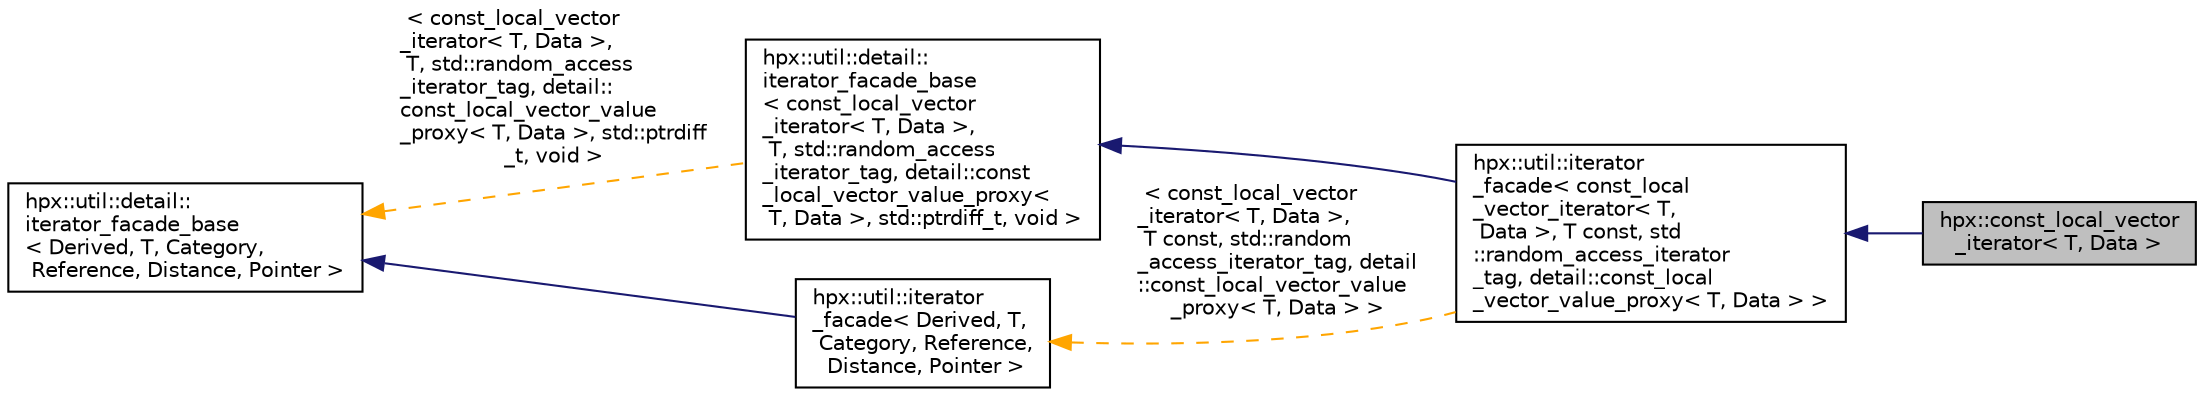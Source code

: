 digraph "hpx::const_local_vector_iterator&lt; T, Data &gt;"
{
  edge [fontname="Helvetica",fontsize="10",labelfontname="Helvetica",labelfontsize="10"];
  node [fontname="Helvetica",fontsize="10",shape=record];
  rankdir="LR";
  Node0 [label="hpx::const_local_vector\l_iterator\< T, Data \>",height=0.2,width=0.4,color="black", fillcolor="grey75", style="filled", fontcolor="black"];
  Node1 -> Node0 [dir="back",color="midnightblue",fontsize="10",style="solid",fontname="Helvetica"];
  Node1 [label="hpx::util::iterator\l_facade\< const_local\l_vector_iterator\< T,\l Data \>, T const, std\l::random_access_iterator\l_tag, detail::const_local\l_vector_value_proxy\< T, Data \> \>",height=0.2,width=0.4,color="black", fillcolor="white", style="filled",URL="$db/d7c/structhpx_1_1util_1_1iterator__facade.html"];
  Node2 -> Node1 [dir="back",color="midnightblue",fontsize="10",style="solid",fontname="Helvetica"];
  Node2 [label="hpx::util::detail::\literator_facade_base\l\< const_local_vector\l_iterator\< T, Data \>,\l T, std::random_access\l_iterator_tag, detail::const\l_local_vector_value_proxy\<\l T, Data \>, std::ptrdiff_t, void \>",height=0.2,width=0.4,color="black", fillcolor="white", style="filled",URL="$d5/d11/classhpx_1_1util_1_1detail_1_1iterator__facade__base.html"];
  Node3 -> Node2 [dir="back",color="orange",fontsize="10",style="dashed",label=" \< const_local_vector\l_iterator\< T, Data \>,\l T, std::random_access\l_iterator_tag, detail::\lconst_local_vector_value\l_proxy\< T, Data \>, std::ptrdiff\l_t, void \>" ,fontname="Helvetica"];
  Node3 [label="hpx::util::detail::\literator_facade_base\l\< Derived, T, Category,\l Reference, Distance, Pointer \>",height=0.2,width=0.4,color="black", fillcolor="white", style="filled",URL="$d5/d11/classhpx_1_1util_1_1detail_1_1iterator__facade__base.html"];
  Node4 -> Node1 [dir="back",color="orange",fontsize="10",style="dashed",label=" \< const_local_vector\l_iterator\< T, Data \>,\l T const, std::random\l_access_iterator_tag, detail\l::const_local_vector_value\l_proxy\< T, Data \> \>" ,fontname="Helvetica"];
  Node4 [label="hpx::util::iterator\l_facade\< Derived, T,\l Category, Reference,\l Distance, Pointer \>",height=0.2,width=0.4,color="black", fillcolor="white", style="filled",URL="$db/d7c/structhpx_1_1util_1_1iterator__facade.html"];
  Node3 -> Node4 [dir="back",color="midnightblue",fontsize="10",style="solid",fontname="Helvetica"];
}
